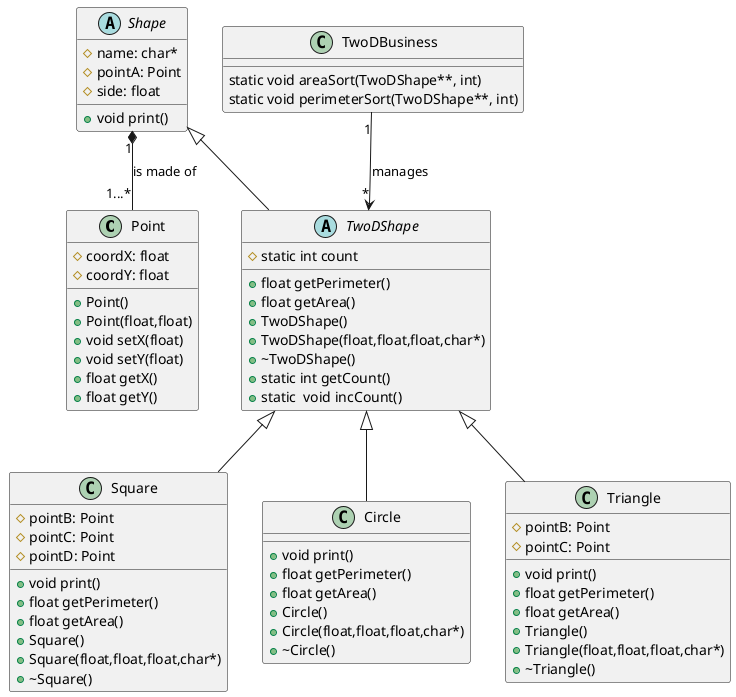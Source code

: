 @startuml lab8
class Point {
    #coordX: float
    #coordY: float
+Point()
+Point(float,float)
+void setX(float)
+void setY(float)
+float getX()
+float getY()
}

abstract class Shape {
   #name: char*
    #pointA: Point
#side: float
+void print()
}

abstract class TwoDShape extends Shape {
#static int count
+float getPerimeter()
+float getArea()
+TwoDShape()
+TwoDShape(float,float,float,char*)
+~TwoDShape()
+static int getCount()
+static  void incCount()
}

class Square extends TwoDShape {
    #pointB: Point
#pointC: Point
#pointD: Point
+void print()
+float getPerimeter()
+float getArea()
+Square()
+Square(float,float,float,char*)
+~Square()
}

class Circle extends TwoDShape {
+void print()
+float getPerimeter()
+float getArea()
+Circle()
+Circle(float,float,float,char*)
+~Circle()
}

class Triangle extends TwoDShape {
#pointB: Point
#pointC: Point
+void print()
+float getPerimeter()
+float getArea()
+Triangle()
+Triangle(float,float,float,char*)
+~Triangle()
}

class TwoDBusiness {
static void areaSort(TwoDShape**, int)
static void perimeterSort(TwoDShape**, int)
}

Shape "1" *-- "1...*" Point: is made of
TwoDBusiness "1"--> "*" TwoDShape: manages
@enduml
